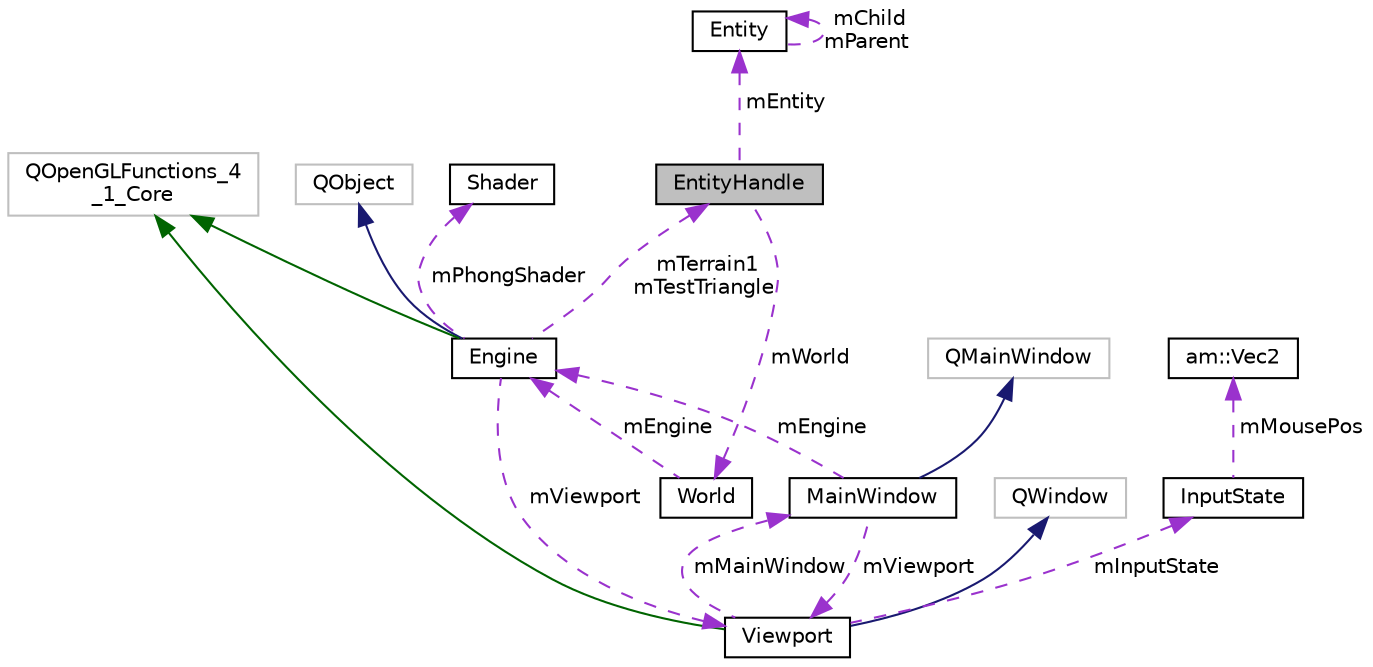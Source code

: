 digraph "EntityHandle"
{
  edge [fontname="Helvetica",fontsize="10",labelfontname="Helvetica",labelfontsize="10"];
  node [fontname="Helvetica",fontsize="10",shape=record];
  Node1 [label="EntityHandle",height=0.2,width=0.4,color="black", fillcolor="grey75", style="filled", fontcolor="black"];
  Node2 -> Node1 [dir="back",color="darkorchid3",fontsize="10",style="dashed",label=" mEntity" ,fontname="Helvetica"];
  Node2 [label="Entity",height=0.2,width=0.4,color="black", fillcolor="white", style="filled",URL="$struct_entity.html"];
  Node2 -> Node2 [dir="back",color="darkorchid3",fontsize="10",style="dashed",label=" mChild\nmParent" ,fontname="Helvetica"];
  Node3 -> Node1 [dir="back",color="darkorchid3",fontsize="10",style="dashed",label=" mWorld" ,fontname="Helvetica"];
  Node3 [label="World",height=0.2,width=0.4,color="black", fillcolor="white", style="filled",URL="$class_world.html",tooltip="The World class is used to provide connection between the ECS systems, managers and entity/component ..."];
  Node4 -> Node3 [dir="back",color="darkorchid3",fontsize="10",style="dashed",label=" mEngine" ,fontname="Helvetica"];
  Node4 [label="Engine",height=0.2,width=0.4,color="black", fillcolor="white", style="filled",URL="$class_engine.html"];
  Node5 -> Node4 [dir="back",color="midnightblue",fontsize="10",style="solid",fontname="Helvetica"];
  Node5 [label="QObject",height=0.2,width=0.4,color="grey75", fillcolor="white", style="filled"];
  Node6 -> Node4 [dir="back",color="darkgreen",fontsize="10",style="solid",fontname="Helvetica"];
  Node6 [label="QOpenGLFunctions_4\l_1_Core",height=0.2,width=0.4,color="grey75", fillcolor="white", style="filled"];
  Node1 -> Node4 [dir="back",color="darkorchid3",fontsize="10",style="dashed",label=" mTerrain1\nmTestTriangle" ,fontname="Helvetica"];
  Node7 -> Node4 [dir="back",color="darkorchid3",fontsize="10",style="dashed",label=" mPhongShader" ,fontname="Helvetica"];
  Node7 [label="Shader",height=0.2,width=0.4,color="black", fillcolor="white", style="filled",URL="$class_shader.html"];
  Node8 -> Node4 [dir="back",color="darkorchid3",fontsize="10",style="dashed",label=" mViewport" ,fontname="Helvetica"];
  Node8 [label="Viewport",height=0.2,width=0.4,color="black", fillcolor="white", style="filled",URL="$class_viewport.html"];
  Node9 -> Node8 [dir="back",color="midnightblue",fontsize="10",style="solid",fontname="Helvetica"];
  Node9 [label="QWindow",height=0.2,width=0.4,color="grey75", fillcolor="white", style="filled"];
  Node6 -> Node8 [dir="back",color="darkgreen",fontsize="10",style="solid",fontname="Helvetica"];
  Node10 -> Node8 [dir="back",color="darkorchid3",fontsize="10",style="dashed",label=" mInputState" ,fontname="Helvetica"];
  Node10 [label="InputState",height=0.2,width=0.4,color="black", fillcolor="white", style="filled",URL="$struct_input_state.html"];
  Node11 -> Node10 [dir="back",color="darkorchid3",fontsize="10",style="dashed",label=" mMousePos" ,fontname="Helvetica"];
  Node11 [label="am::Vec2",height=0.2,width=0.4,color="black", fillcolor="white", style="filled",URL="$structam_1_1_vec2.html"];
  Node12 -> Node8 [dir="back",color="darkorchid3",fontsize="10",style="dashed",label=" mMainWindow" ,fontname="Helvetica"];
  Node12 [label="MainWindow",height=0.2,width=0.4,color="black", fillcolor="white", style="filled",URL="$class_main_window.html"];
  Node13 -> Node12 [dir="back",color="midnightblue",fontsize="10",style="solid",fontname="Helvetica"];
  Node13 [label="QMainWindow",height=0.2,width=0.4,color="grey75", fillcolor="white", style="filled"];
  Node4 -> Node12 [dir="back",color="darkorchid3",fontsize="10",style="dashed",label=" mEngine" ,fontname="Helvetica"];
  Node8 -> Node12 [dir="back",color="darkorchid3",fontsize="10",style="dashed",label=" mViewport" ,fontname="Helvetica"];
}
